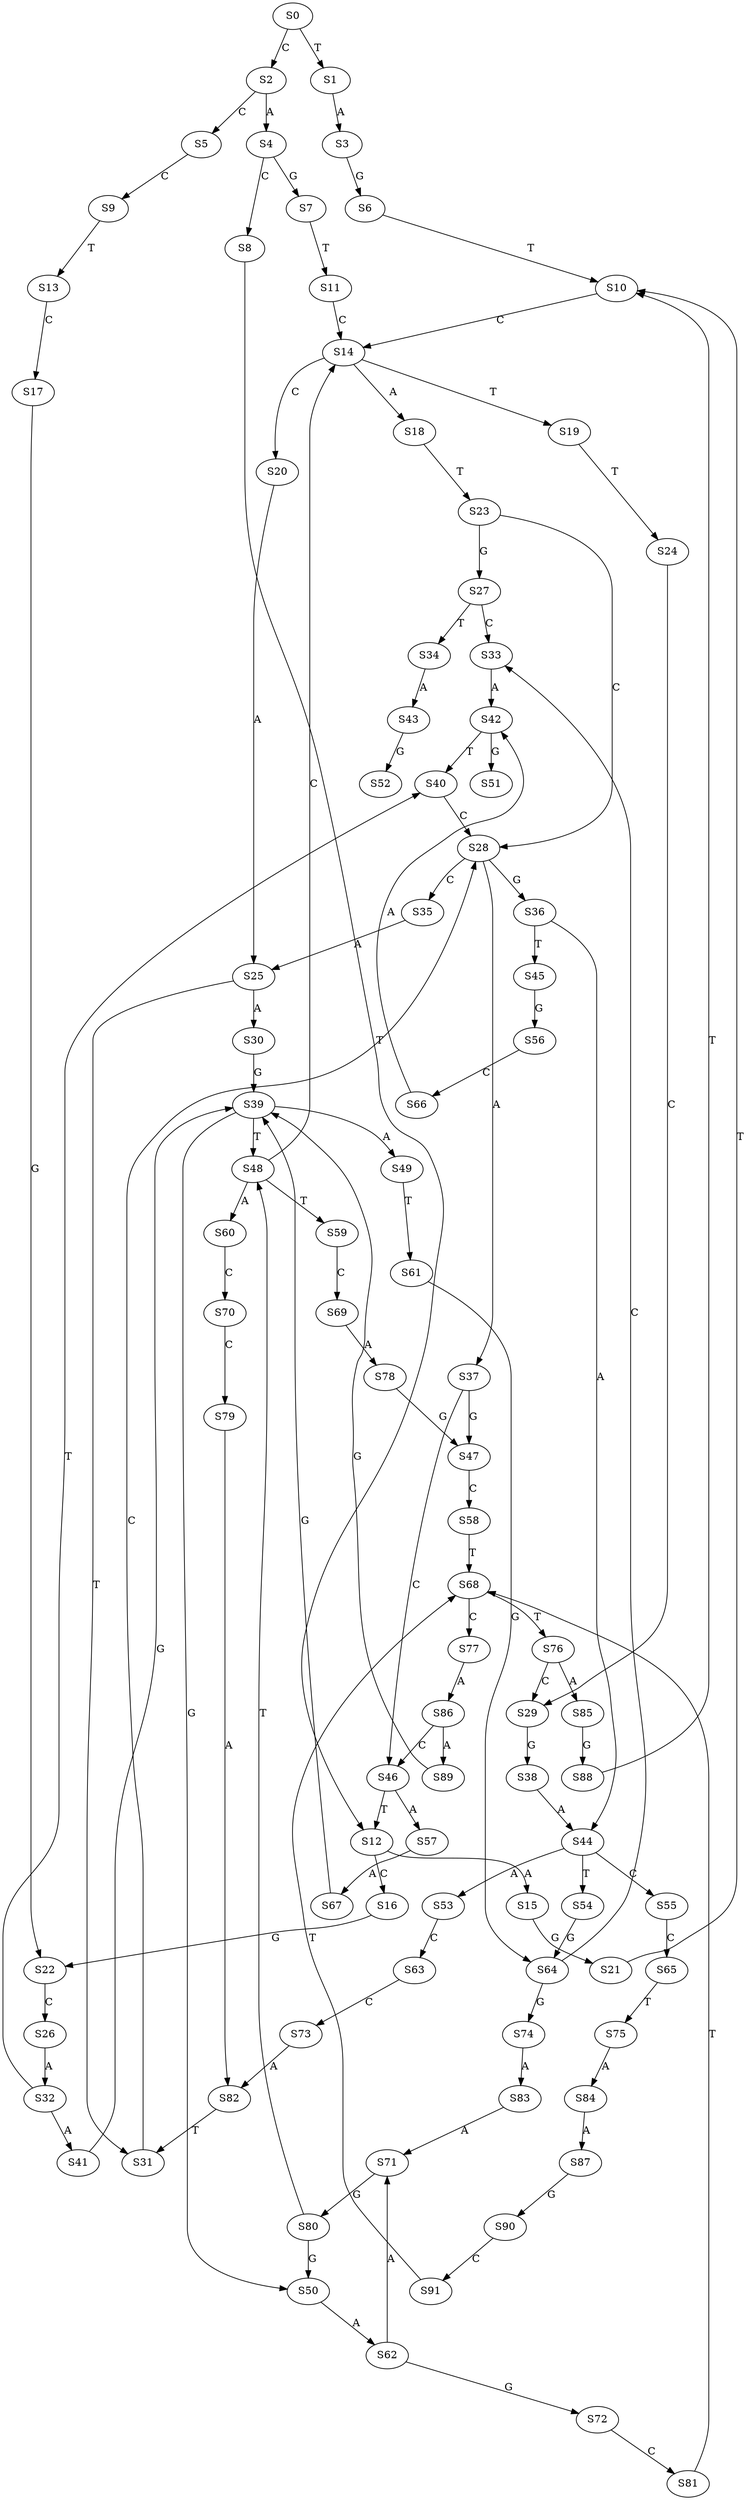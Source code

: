 strict digraph  {
	S0 -> S1 [ label = T ];
	S0 -> S2 [ label = C ];
	S1 -> S3 [ label = A ];
	S2 -> S4 [ label = A ];
	S2 -> S5 [ label = C ];
	S3 -> S6 [ label = G ];
	S4 -> S7 [ label = G ];
	S4 -> S8 [ label = C ];
	S5 -> S9 [ label = C ];
	S6 -> S10 [ label = T ];
	S7 -> S11 [ label = T ];
	S8 -> S12 [ label = T ];
	S9 -> S13 [ label = T ];
	S10 -> S14 [ label = C ];
	S11 -> S14 [ label = C ];
	S12 -> S15 [ label = A ];
	S12 -> S16 [ label = C ];
	S13 -> S17 [ label = C ];
	S14 -> S18 [ label = A ];
	S14 -> S19 [ label = T ];
	S14 -> S20 [ label = C ];
	S15 -> S21 [ label = G ];
	S16 -> S22 [ label = G ];
	S17 -> S22 [ label = G ];
	S18 -> S23 [ label = T ];
	S19 -> S24 [ label = T ];
	S20 -> S25 [ label = A ];
	S21 -> S10 [ label = T ];
	S22 -> S26 [ label = C ];
	S23 -> S27 [ label = G ];
	S23 -> S28 [ label = C ];
	S24 -> S29 [ label = C ];
	S25 -> S30 [ label = A ];
	S25 -> S31 [ label = T ];
	S26 -> S32 [ label = A ];
	S27 -> S33 [ label = C ];
	S27 -> S34 [ label = T ];
	S28 -> S35 [ label = C ];
	S28 -> S36 [ label = G ];
	S28 -> S37 [ label = A ];
	S29 -> S38 [ label = G ];
	S30 -> S39 [ label = G ];
	S31 -> S28 [ label = C ];
	S32 -> S40 [ label = T ];
	S32 -> S41 [ label = A ];
	S33 -> S42 [ label = A ];
	S34 -> S43 [ label = A ];
	S35 -> S25 [ label = A ];
	S36 -> S44 [ label = A ];
	S36 -> S45 [ label = T ];
	S37 -> S46 [ label = C ];
	S37 -> S47 [ label = G ];
	S38 -> S44 [ label = A ];
	S39 -> S48 [ label = T ];
	S39 -> S49 [ label = A ];
	S39 -> S50 [ label = G ];
	S40 -> S28 [ label = C ];
	S41 -> S39 [ label = G ];
	S42 -> S51 [ label = G ];
	S42 -> S40 [ label = T ];
	S43 -> S52 [ label = G ];
	S44 -> S53 [ label = A ];
	S44 -> S54 [ label = T ];
	S44 -> S55 [ label = C ];
	S45 -> S56 [ label = G ];
	S46 -> S12 [ label = T ];
	S46 -> S57 [ label = A ];
	S47 -> S58 [ label = C ];
	S48 -> S59 [ label = T ];
	S48 -> S60 [ label = A ];
	S48 -> S14 [ label = C ];
	S49 -> S61 [ label = T ];
	S50 -> S62 [ label = A ];
	S53 -> S63 [ label = C ];
	S54 -> S64 [ label = G ];
	S55 -> S65 [ label = C ];
	S56 -> S66 [ label = C ];
	S57 -> S67 [ label = A ];
	S58 -> S68 [ label = T ];
	S59 -> S69 [ label = C ];
	S60 -> S70 [ label = C ];
	S61 -> S64 [ label = G ];
	S62 -> S71 [ label = A ];
	S62 -> S72 [ label = G ];
	S63 -> S73 [ label = C ];
	S64 -> S33 [ label = C ];
	S64 -> S74 [ label = G ];
	S65 -> S75 [ label = T ];
	S66 -> S42 [ label = A ];
	S67 -> S39 [ label = G ];
	S68 -> S76 [ label = T ];
	S68 -> S77 [ label = C ];
	S69 -> S78 [ label = A ];
	S70 -> S79 [ label = C ];
	S71 -> S80 [ label = G ];
	S72 -> S81 [ label = C ];
	S73 -> S82 [ label = A ];
	S74 -> S83 [ label = A ];
	S75 -> S84 [ label = A ];
	S76 -> S85 [ label = A ];
	S76 -> S29 [ label = C ];
	S77 -> S86 [ label = A ];
	S78 -> S47 [ label = G ];
	S79 -> S82 [ label = A ];
	S80 -> S48 [ label = T ];
	S80 -> S50 [ label = G ];
	S81 -> S68 [ label = T ];
	S82 -> S31 [ label = T ];
	S83 -> S71 [ label = A ];
	S84 -> S87 [ label = A ];
	S85 -> S88 [ label = G ];
	S86 -> S89 [ label = A ];
	S86 -> S46 [ label = C ];
	S87 -> S90 [ label = G ];
	S88 -> S10 [ label = T ];
	S89 -> S39 [ label = G ];
	S90 -> S91 [ label = C ];
	S91 -> S68 [ label = T ];
}
